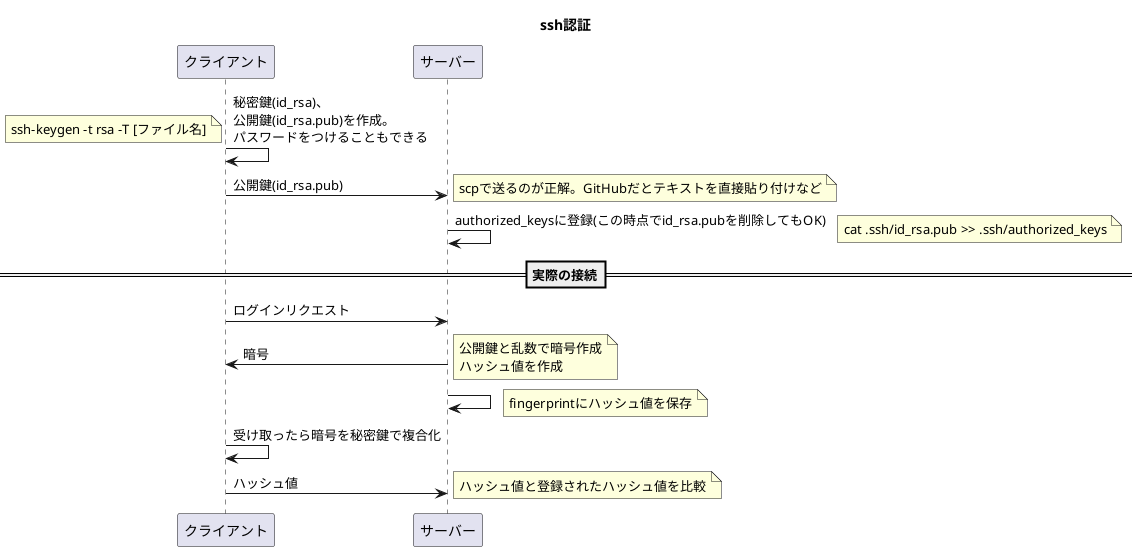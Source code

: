 @startuml
title ssh認証
クライアント -> クライアント: 秘密鍵(id_rsa)、\n公開鍵(id_rsa.pub)を作成。\nパスワードをつけることもできる
note left: ssh-keygen -t rsa -T [ファイル名]

クライアント -> サーバー: 公開鍵(id_rsa.pub)
note right: scpで送るのが正解。GitHubだとテキストを直接貼り付けなど

サーバー -> サーバー: authorized_keysに登録(この時点でid_rsa.pubを削除してもOK)
note right: cat .ssh/id_rsa.pub >> .ssh/authorized_keys

==実際の接続==

クライアント -> サーバー: ログインリクエスト
サーバー -> クライアント: 暗号
note right: 公開鍵と乱数で暗号作成\nハッシュ値を作成

サーバー -> サーバー:
note right: fingerprintにハッシュ値を保存

クライアント -> クライアント: 受け取ったら暗号を秘密鍵で複合化

クライアント -> サーバー: ハッシュ値
note right: ハッシュ値と登録されたハッシュ値を比較





@enduml